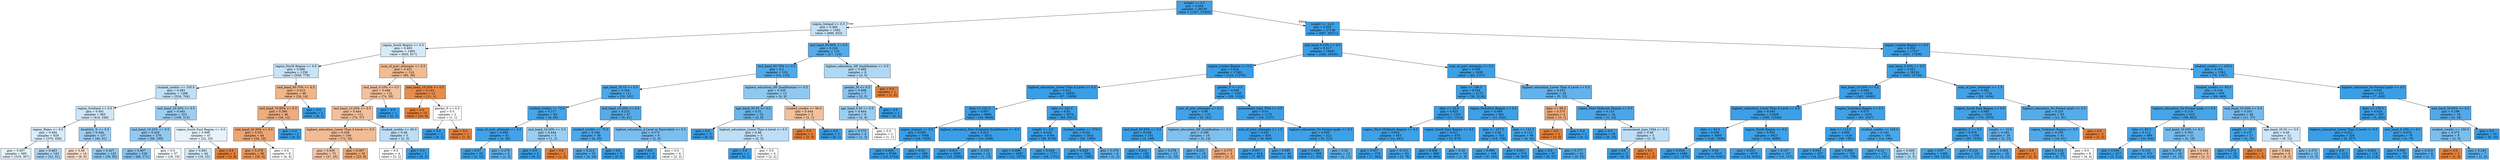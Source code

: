 digraph Tree {
node [shape=box, style="filled", color="black"] ;
0 [label="weight <= 0.5\ngini = 0.066\nsamples = 38730\nvalue = [1327, 37403]", fillcolor="#399de5f6"] ;
1 [label="region_Ireland <= 0.5\ngini = 0.485\nsamples = 1592\nvalue = [660, 932]", fillcolor="#399de54a"] ;
0 -> 1 [labeldistance=2.5, labelangle=45, headlabel="True"] ;
2 [label="region_South Region <= 0.5\ngini = 0.493\nsamples = 1460\nvalue = [643, 817]", fillcolor="#399de536"] ;
1 -> 2 ;
3 [label="region_North Region <= 0.5\ngini = 0.486\nsamples = 1336\nvalue = [558, 778]", fillcolor="#399de548"] ;
2 -> 3 ;
4 [label="studied_credits <= 105.0\ngini = 0.483\nsamples = 1288\nvalue = [524, 764]", fillcolor="#399de550"] ;
3 -> 4 ;
5 [label="region_Scotland <= 0.5\ngini = 0.491\nsamples = 965\nvalue = [416, 549]", fillcolor="#399de53e"] ;
4 -> 5 ;
6 [label="region_Wales <= 0.5\ngini = 0.494\nsamples = 828\nvalue = [370, 458]", fillcolor="#399de531"] ;
5 -> 6 ;
7 [label="gini = 0.497\nsamples = 685\nvalue = [318, 367]", fillcolor="#399de522"] ;
6 -> 7 ;
8 [label="gini = 0.463\nsamples = 143\nvalue = [52, 91]", fillcolor="#399de56d"] ;
6 -> 8 ;
9 [label="disability_N <= 0.5\ngini = 0.446\nsamples = 137\nvalue = [46, 91]", fillcolor="#399de57e"] ;
5 -> 9 ;
10 [label="gini = 0.49\nsamples = 14\nvalue = [8, 6]", fillcolor="#e5813940"] ;
9 -> 10 ;
11 [label="gini = 0.427\nsamples = 123\nvalue = [38, 85]", fillcolor="#399de58d"] ;
9 -> 11 ;
12 [label="imd_band_20-30% <= 0.5\ngini = 0.445\nsamples = 323\nvalue = [108, 215]", fillcolor="#399de57f"] ;
4 -> 12 ;
13 [label="imd_band_10-20% <= 0.5\ngini = 0.429\nsamples = 276\nvalue = [86, 190]", fillcolor="#399de58c"] ;
12 -> 13 ;
14 [label="gini = 0.407\nsamples = 239\nvalue = [68, 171]", fillcolor="#399de59a"] ;
13 -> 14 ;
15 [label="gini = 0.5\nsamples = 37\nvalue = [18, 19]", fillcolor="#399de50d"] ;
13 -> 15 ;
16 [label="region_South East Region <= 0.5\ngini = 0.498\nsamples = 47\nvalue = [22, 25]", fillcolor="#399de51f"] ;
12 -> 16 ;
17 [label="gini = 0.491\nsamples = 44\nvalue = [19, 25]", fillcolor="#399de53d"] ;
16 -> 17 ;
18 [label="gini = 0.0\nsamples = 3\nvalue = [3, 0]", fillcolor="#e58139ff"] ;
16 -> 18 ;
19 [label="imd_band_60-70% <= 0.5\ngini = 0.413\nsamples = 48\nvalue = [34, 14]", fillcolor="#e5813996"] ;
3 -> 19 ;
20 [label="imd_band_70-80% <= 0.5\ngini = 0.386\nsamples = 46\nvalue = [34, 12]", fillcolor="#e58139a5"] ;
19 -> 20 ;
21 [label="imd_band_20-30% <= 0.5\ngini = 0.351\nsamples = 44\nvalue = [34, 10]", fillcolor="#e58139b4"] ;
20 -> 21 ;
22 [label="gini = 0.278\nsamples = 36\nvalue = [30, 6]", fillcolor="#e58139cc"] ;
21 -> 22 ;
23 [label="gini = 0.5\nsamples = 8\nvalue = [4, 4]", fillcolor="#e5813900"] ;
21 -> 23 ;
24 [label="gini = 0.0\nsamples = 2\nvalue = [0, 2]", fillcolor="#399de5ff"] ;
20 -> 24 ;
25 [label="gini = 0.0\nsamples = 2\nvalue = [0, 2]", fillcolor="#399de5ff"] ;
19 -> 25 ;
26 [label="num_of_prev_attempts <= 0.5\ngini = 0.431\nsamples = 124\nvalue = [85, 39]", fillcolor="#e581398a"] ;
2 -> 26 ;
27 [label="imd_band_0-10% <= 0.5\ngini = 0.448\nsamples = 112\nvalue = [74, 38]", fillcolor="#e581397c"] ;
26 -> 27 ;
28 [label="imd_band_10-20% <= 0.5\ngini = 0.444\nsamples = 111\nvalue = [74, 37]", fillcolor="#e581397f"] ;
27 -> 28 ;
29 [label="highest_education_Lower Than A Level <= 0.5\ngini = 0.436\nsamples = 106\nvalue = [72, 34]", fillcolor="#e5813987"] ;
28 -> 29 ;
30 [label="gini = 0.459\nsamples = 73\nvalue = [47, 26]", fillcolor="#e5813972"] ;
29 -> 30 ;
31 [label="gini = 0.367\nsamples = 33\nvalue = [25, 8]", fillcolor="#e58139ad"] ;
29 -> 31 ;
32 [label="studied_credits <= 90.0\ngini = 0.48\nsamples = 5\nvalue = [2, 3]", fillcolor="#399de555"] ;
28 -> 32 ;
33 [label="gini = 0.5\nsamples = 4\nvalue = [2, 2]", fillcolor="#e5813900"] ;
32 -> 33 ;
34 [label="gini = 0.0\nsamples = 1\nvalue = [0, 1]", fillcolor="#399de5ff"] ;
32 -> 34 ;
35 [label="gini = 0.0\nsamples = 1\nvalue = [0, 1]", fillcolor="#399de5ff"] ;
27 -> 35 ;
36 [label="imd_band_10-20% <= 0.5\ngini = 0.153\nsamples = 12\nvalue = [11, 1]", fillcolor="#e58139e8"] ;
26 -> 36 ;
37 [label="gini = 0.0\nsamples = 10\nvalue = [10, 0]", fillcolor="#e58139ff"] ;
36 -> 37 ;
38 [label="gender_F <= 0.5\ngini = 0.5\nsamples = 2\nvalue = [1, 1]", fillcolor="#e5813900"] ;
36 -> 38 ;
39 [label="gini = 0.0\nsamples = 1\nvalue = [0, 1]", fillcolor="#399de5ff"] ;
38 -> 39 ;
40 [label="gini = 0.0\nsamples = 1\nvalue = [1, 0]", fillcolor="#e58139ff"] ;
38 -> 40 ;
41 [label="imd_band_80-90% <= 0.5\ngini = 0.224\nsamples = 132\nvalue = [17, 115]", fillcolor="#399de5d9"] ;
1 -> 41 ;
42 [label="imd_band_60-70% <= 0.5\ngini = 0.2\nsamples = 124\nvalue = [14, 110]", fillcolor="#399de5df"] ;
41 -> 42 ;
43 [label="age_band_35-55 <= 0.5\ngini = 0.164\nsamples = 111\nvalue = [10, 101]", fillcolor="#399de5e6"] ;
42 -> 43 ;
44 [label="studied_credits <= 75.0\ngini = 0.117\nsamples = 64\nvalue = [4, 60]", fillcolor="#399de5ee"] ;
43 -> 44 ;
45 [label="num_of_prev_attempts <= 0.5\ngini = 0.094\nsamples = 61\nvalue = [3, 58]", fillcolor="#399de5f2"] ;
44 -> 45 ;
46 [label="gini = 0.07\nsamples = 55\nvalue = [2, 53]", fillcolor="#399de5f5"] ;
45 -> 46 ;
47 [label="gini = 0.278\nsamples = 6\nvalue = [1, 5]", fillcolor="#399de5cc"] ;
45 -> 47 ;
48 [label="imd_band_10-20% <= 0.5\ngini = 0.444\nsamples = 3\nvalue = [1, 2]", fillcolor="#399de57f"] ;
44 -> 48 ;
49 [label="gini = 0.0\nsamples = 2\nvalue = [0, 2]", fillcolor="#399de5ff"] ;
48 -> 49 ;
50 [label="gini = 0.0\nsamples = 1\nvalue = [1, 0]", fillcolor="#e58139ff"] ;
48 -> 50 ;
51 [label="imd_band_10-20% <= 0.5\ngini = 0.223\nsamples = 47\nvalue = [6, 41]", fillcolor="#399de5da"] ;
43 -> 51 ;
52 [label="studied_credits <= 75.0\ngini = 0.184\nsamples = 39\nvalue = [4, 35]", fillcolor="#399de5e2"] ;
51 -> 52 ;
53 [label="gini = 0.213\nsamples = 33\nvalue = [4, 29]", fillcolor="#399de5dc"] ;
52 -> 53 ;
54 [label="gini = 0.0\nsamples = 6\nvalue = [0, 6]", fillcolor="#399de5ff"] ;
52 -> 54 ;
55 [label="highest_education_A Level or Equivalent <= 0.5\ngini = 0.375\nsamples = 8\nvalue = [2, 6]", fillcolor="#399de5aa"] ;
51 -> 55 ;
56 [label="gini = 0.0\nsamples = 4\nvalue = [0, 4]", fillcolor="#399de5ff"] ;
55 -> 56 ;
57 [label="gini = 0.5\nsamples = 4\nvalue = [2, 2]", fillcolor="#e5813900"] ;
55 -> 57 ;
58 [label="highest_education_HE Qualification <= 0.5\ngini = 0.426\nsamples = 13\nvalue = [4, 9]", fillcolor="#399de58e"] ;
42 -> 58 ;
59 [label="age_band_35-55 <= 0.5\ngini = 0.32\nsamples = 10\nvalue = [2, 8]", fillcolor="#399de5bf"] ;
58 -> 59 ;
60 [label="gini = 0.0\nsamples = 5\nvalue = [0, 5]", fillcolor="#399de5ff"] ;
59 -> 60 ;
61 [label="highest_education_Lower Than A Level <= 0.5\ngini = 0.48\nsamples = 5\nvalue = [2, 3]", fillcolor="#399de555"] ;
59 -> 61 ;
62 [label="gini = 0.0\nsamples = 1\nvalue = [0, 1]", fillcolor="#399de5ff"] ;
61 -> 62 ;
63 [label="gini = 0.5\nsamples = 4\nvalue = [2, 2]", fillcolor="#e5813900"] ;
61 -> 63 ;
64 [label="studied_credits <= 90.0\ngini = 0.444\nsamples = 3\nvalue = [2, 1]", fillcolor="#e581397f"] ;
58 -> 64 ;
65 [label="gini = 0.0\nsamples = 2\nvalue = [2, 0]", fillcolor="#e58139ff"] ;
64 -> 65 ;
66 [label="gini = 0.0\nsamples = 1\nvalue = [0, 1]", fillcolor="#399de5ff"] ;
64 -> 66 ;
67 [label="highest_education_HE Qualification <= 0.5\ngini = 0.469\nsamples = 8\nvalue = [3, 5]", fillcolor="#399de566"] ;
41 -> 67 ;
68 [label="gender_M <= 0.5\ngini = 0.408\nsamples = 7\nvalue = [2, 5]", fillcolor="#399de599"] ;
67 -> 68 ;
69 [label="age_band_0-35 <= 0.5\ngini = 0.444\nsamples = 6\nvalue = [2, 4]", fillcolor="#399de57f"] ;
68 -> 69 ;
70 [label="gini = 0.375\nsamples = 4\nvalue = [1, 3]", fillcolor="#399de5aa"] ;
69 -> 70 ;
71 [label="gini = 0.5\nsamples = 2\nvalue = [1, 1]", fillcolor="#e5813900"] ;
69 -> 71 ;
72 [label="gini = 0.0\nsamples = 1\nvalue = [0, 1]", fillcolor="#399de5ff"] ;
68 -> 72 ;
73 [label="gini = 0.0\nsamples = 1\nvalue = [1, 0]", fillcolor="#e58139ff"] ;
67 -> 73 ;
74 [label="weight <= 14.0\ngini = 0.035\nsamples = 37138\nvalue = [667, 36471]", fillcolor="#399de5fa"] ;
0 -> 74 [labeldistance=2.5, labelangle=-45, headlabel="False"] ;
75 [label="imd_band_0-10% <= 0.5\ngini = 0.017\nsamples = 19601\nvalue = [166, 19435]", fillcolor="#399de5fd"] ;
74 -> 75 ;
76 [label="region_London Region <= 0.5\ngini = 0.014\nsamples = 17401\nvalue = [123, 17278]", fillcolor="#399de5fd"] ;
75 -> 76 ;
77 [label="highest_education_Lower Than A Level <= 0.5\ngini = 0.012\nsamples = 16056\nvalue = [97, 15959]", fillcolor="#399de5fd"] ;
76 -> 77 ;
78 [label="date <= 141.5\ngini = 0.007\nsamples = 9682\nvalue = [34, 9648]", fillcolor="#399de5fe"] ;
77 -> 78 ;
79 [label="region_Ireland <= 0.5\ngini = 0.005\nsamples = 7068\nvalue = [18, 7050]", fillcolor="#399de5fe"] ;
78 -> 79 ;
80 [label="gini = 0.004\nsamples = 6769\nvalue = [15, 6754]", fillcolor="#399de5fe"] ;
79 -> 80 ;
81 [label="gini = 0.02\nsamples = 299\nvalue = [3, 296]", fillcolor="#399de5fc"] ;
79 -> 81 ;
82 [label="highest_education_Post Graduate Qualification <= 0.5\ngini = 0.012\nsamples = 2614\nvalue = [16, 2598]", fillcolor="#399de5fd"] ;
78 -> 82 ;
83 [label="gini = 0.011\nsamples = 2600\nvalue = [15, 2585]", fillcolor="#399de5fe"] ;
82 -> 83 ;
84 [label="gini = 0.133\nsamples = 14\nvalue = [1, 13]", fillcolor="#399de5eb"] ;
82 -> 84 ;
85 [label="date <= 141.5\ngini = 0.02\nsamples = 6374\nvalue = [63, 6311]", fillcolor="#399de5fc"] ;
77 -> 85 ;
86 [label="weight <= 3.0\ngini = 0.016\nsamples = 4764\nvalue = [38, 4726]", fillcolor="#399de5fd"] ;
85 -> 86 ;
87 [label="gini = 0.008\nsamples = 2987\nvalue = [12, 2975]", fillcolor="#399de5fe"] ;
86 -> 87 ;
88 [label="gini = 0.029\nsamples = 1777\nvalue = [26, 1751]", fillcolor="#399de5fb"] ;
86 -> 88 ;
89 [label="studied_credits <= 270.0\ngini = 0.031\nsamples = 1610\nvalue = [25, 1585]", fillcolor="#399de5fb"] ;
85 -> 89 ;
90 [label="gini = 0.029\nsamples = 1604\nvalue = [24, 1580]", fillcolor="#399de5fb"] ;
89 -> 90 ;
91 [label="gini = 0.278\nsamples = 6\nvalue = [1, 5]", fillcolor="#399de5cc"] ;
89 -> 91 ;
92 [label="gender_F <= 0.5\ngini = 0.038\nsamples = 1345\nvalue = [26, 1319]", fillcolor="#399de5fa"] ;
76 -> 92 ;
93 [label="num_of_prev_attempts <= 0.5\ngini = 0.09\nsamples = 170\nvalue = [8, 162]", fillcolor="#399de5f2"] ;
92 -> 93 ;
94 [label="imd_band_50-60% <= 0.5\ngini = 0.039\nsamples = 151\nvalue = [3, 148]", fillcolor="#399de5fa"] ;
93 -> 94 ;
95 [label="gini = 0.014\nsamples = 139\nvalue = [1, 138]", fillcolor="#399de5fd"] ;
94 -> 95 ;
96 [label="gini = 0.278\nsamples = 12\nvalue = [2, 10]", fillcolor="#399de5cc"] ;
94 -> 96 ;
97 [label="highest_education_HE Qualification <= 0.5\ngini = 0.388\nsamples = 19\nvalue = [5, 14]", fillcolor="#399de5a4"] ;
93 -> 97 ;
98 [label="gini = 0.231\nsamples = 15\nvalue = [2, 13]", fillcolor="#399de5d8"] ;
97 -> 98 ;
99 [label="gini = 0.375\nsamples = 4\nvalue = [3, 1]", fillcolor="#e58139aa"] ;
97 -> 99 ;
100 [label="assessment_type_TMA <= 0.5\ngini = 0.03\nsamples = 1175\nvalue = [18, 1157]", fillcolor="#399de5fb"] ;
92 -> 100 ;
101 [label="num_of_prev_attempts <= 1.5\ngini = 0.021\nsamples = 854\nvalue = [9, 845]", fillcolor="#399de5fc"] ;
100 -> 101 ;
102 [label="gini = 0.017\nsamples = 814\nvalue = [7, 807]", fillcolor="#399de5fd"] ;
101 -> 102 ;
103 [label="gini = 0.095\nsamples = 40\nvalue = [2, 38]", fillcolor="#399de5f2"] ;
101 -> 103 ;
104 [label="highest_education_No Formal quals <= 0.5\ngini = 0.055\nsamples = 321\nvalue = [9, 312]", fillcolor="#399de5f8"] ;
100 -> 104 ;
105 [label="gini = 0.044\nsamples = 308\nvalue = [7, 301]", fillcolor="#399de5f9"] ;
104 -> 105 ;
106 [label="gini = 0.26\nsamples = 13\nvalue = [2, 11]", fillcolor="#399de5d1"] ;
104 -> 106 ;
107 [label="num_of_prev_attempts <= 2.5\ngini = 0.038\nsamples = 2200\nvalue = [43, 2157]", fillcolor="#399de5fa"] ;
75 -> 107 ;
108 [label="date <= 106.5\ngini = 0.034\nsamples = 2172\nvalue = [38, 2134]", fillcolor="#399de5fa"] ;
107 -> 108 ;
109 [label="date <= 33.0\ngini = 0.025\nsamples = 1331\nvalue = [17, 1314]", fillcolor="#399de5fc"] ;
108 -> 109 ;
110 [label="region_West Midlands Region <= 0.5\ngini = 0.052\nsamples = 453\nvalue = [12, 441]", fillcolor="#399de5f8"] ;
109 -> 110 ;
111 [label="gini = 0.037\nsamples = 370\nvalue = [7, 363]", fillcolor="#399de5fa"] ;
110 -> 111 ;
112 [label="gini = 0.113\nsamples = 83\nvalue = [5, 78]", fillcolor="#399de5ef"] ;
110 -> 112 ;
113 [label="region_South East Region <= 0.5\ngini = 0.011\nsamples = 878\nvalue = [5, 873]", fillcolor="#399de5fe"] ;
109 -> 113 ;
114 [label="gini = 0.009\nsamples = 868\nvalue = [4, 864]", fillcolor="#399de5fe"] ;
113 -> 114 ;
115 [label="gini = 0.18\nsamples = 10\nvalue = [1, 9]", fillcolor="#399de5e3"] ;
113 -> 115 ;
116 [label="region_Yorkshire Region <= 0.5\ngini = 0.049\nsamples = 841\nvalue = [21, 820]", fillcolor="#399de5f8"] ;
108 -> 116 ;
117 [label="date <= 127.5\ngini = 0.04\nsamples = 743\nvalue = [15, 728]", fillcolor="#399de5fa"] ;
116 -> 117 ;
118 [label="gini = 0.068\nsamples = 169\nvalue = [6, 163]", fillcolor="#399de5f6"] ;
117 -> 118 ;
119 [label="gini = 0.031\nsamples = 574\nvalue = [9, 565]", fillcolor="#399de5fb"] ;
117 -> 119 ;
120 [label="date <= 141.5\ngini = 0.115\nsamples = 98\nvalue = [6, 92]", fillcolor="#399de5ee"] ;
116 -> 120 ;
121 [label="gini = 0.0\nsamples = 37\nvalue = [0, 37]", fillcolor="#399de5ff"] ;
120 -> 121 ;
122 [label="gini = 0.177\nsamples = 61\nvalue = [6, 55]", fillcolor="#399de5e3"] ;
120 -> 122 ;
123 [label="highest_education_Lower Than A Level <= 0.5\ngini = 0.293\nsamples = 28\nvalue = [5, 23]", fillcolor="#399de5c8"] ;
107 -> 123 ;
124 [label="date <= 99.5\ngini = 0.375\nsamples = 4\nvalue = [3, 1]", fillcolor="#e58139aa"] ;
123 -> 124 ;
125 [label="gini = 0.0\nsamples = 3\nvalue = [3, 0]", fillcolor="#e58139ff"] ;
124 -> 125 ;
126 [label="gini = 0.0\nsamples = 1\nvalue = [0, 1]", fillcolor="#399de5ff"] ;
124 -> 126 ;
127 [label="region_West Midlands Region <= 0.5\ngini = 0.153\nsamples = 24\nvalue = [2, 22]", fillcolor="#399de5e8"] ;
123 -> 127 ;
128 [label="gini = 0.0\nsamples = 19\nvalue = [0, 19]", fillcolor="#399de5ff"] ;
127 -> 128 ;
129 [label="assessment_type_CMA <= 0.5\ngini = 0.48\nsamples = 5\nvalue = [2, 3]", fillcolor="#399de555"] ;
127 -> 129 ;
130 [label="gini = 0.0\nsamples = 3\nvalue = [0, 3]", fillcolor="#399de5ff"] ;
129 -> 130 ;
131 [label="gini = 0.0\nsamples = 2\nvalue = [2, 0]", fillcolor="#e58139ff"] ;
129 -> 131 ;
132 [label="region_London Region <= 0.5\ngini = 0.056\nsamples = 17537\nvalue = [501, 17036]", fillcolor="#399de5f8"] ;
74 -> 132 ;
133 [label="imd_band_0-10% <= 0.5\ngini = 0.051\nsamples = 16154\nvalue = [425, 15729]", fillcolor="#399de5f8"] ;
132 -> 133 ;
134 [label="imd_band_10-20% <= 0.5\ngini = 0.046\nsamples = 14438\nvalue = [343, 14095]", fillcolor="#399de5f9"] ;
133 -> 134 ;
135 [label="highest_education_Lower Than A Level <= 0.5\ngini = 0.043\nsamples = 12828\nvalue = [280, 12548]", fillcolor="#399de5f9"] ;
134 -> 135 ;
136 [label="date <= 64.5\ngini = 0.036\nsamples = 8005\nvalue = [146, 7859]", fillcolor="#399de5fa"] ;
135 -> 136 ;
137 [label="gini = 0.016\nsamples = 1490\nvalue = [12, 1478]", fillcolor="#399de5fd"] ;
136 -> 137 ;
138 [label="gini = 0.04\nsamples = 6515\nvalue = [134, 6381]", fillcolor="#399de5fa"] ;
136 -> 138 ;
139 [label="region_North Region <= 0.5\ngini = 0.054\nsamples = 4823\nvalue = [134, 4689]", fillcolor="#399de5f8"] ;
135 -> 139 ;
140 [label="gini = 0.052\nsamples = 4676\nvalue = [124, 4552]", fillcolor="#399de5f8"] ;
139 -> 140 ;
141 [label="gini = 0.127\nsamples = 147\nvalue = [10, 137]", fillcolor="#399de5ec"] ;
139 -> 141 ;
142 [label="region_Yorkshire Region <= 0.5\ngini = 0.075\nsamples = 1610\nvalue = [63, 1547]", fillcolor="#399de5f5"] ;
134 -> 142 ;
143 [label="date <= 113.5\ngini = 0.066\nsamples = 1430\nvalue = [49, 1381]", fillcolor="#399de5f6"] ;
142 -> 143 ;
144 [label="gini = 0.043\nsamples = 637\nvalue = [14, 623]", fillcolor="#399de5f9"] ;
143 -> 144 ;
145 [label="gini = 0.084\nsamples = 793\nvalue = [35, 758]", fillcolor="#399de5f3"] ;
143 -> 145 ;
146 [label="studied_credits <= 165.0\ngini = 0.143\nsamples = 180\nvalue = [14, 166]", fillcolor="#399de5e9"] ;
142 -> 146 ;
147 [label="gini = 0.12\nsamples = 172\nvalue = [11, 161]", fillcolor="#399de5ee"] ;
146 -> 147 ;
148 [label="gini = 0.469\nsamples = 8\nvalue = [3, 5]", fillcolor="#399de566"] ;
146 -> 148 ;
149 [label="num_of_prev_attempts <= 1.5\ngini = 0.091\nsamples = 1716\nvalue = [82, 1634]", fillcolor="#399de5f2"] ;
133 -> 149 ;
150 [label="region_South East Region <= 0.5\ngini = 0.083\nsamples = 1623\nvalue = [70, 1553]", fillcolor="#399de5f4"] ;
149 -> 150 ;
151 [label="disability_Y <= 0.5\ngini = 0.078\nsamples = 1595\nvalue = [65, 1530]", fillcolor="#399de5f4"] ;
150 -> 151 ;
152 [label="gini = 0.07\nsamples = 1369\nvalue = [50, 1319]", fillcolor="#399de5f5"] ;
151 -> 152 ;
153 [label="gini = 0.124\nsamples = 226\nvalue = [15, 211]", fillcolor="#399de5ed"] ;
151 -> 153 ;
154 [label="weight <= 19.0\ngini = 0.293\nsamples = 28\nvalue = [5, 23]", fillcolor="#399de5c8"] ;
150 -> 154 ;
155 [label="gini = 0.204\nsamples = 26\nvalue = [3, 23]", fillcolor="#399de5de"] ;
154 -> 155 ;
156 [label="gini = 0.0\nsamples = 2\nvalue = [2, 0]", fillcolor="#e58139ff"] ;
154 -> 156 ;
157 [label="highest_education_No Formal quals <= 0.5\ngini = 0.225\nsamples = 93\nvalue = [12, 81]", fillcolor="#399de5d9"] ;
149 -> 157 ;
158 [label="region_Yorkshire Region <= 0.5\ngini = 0.196\nsamples = 91\nvalue = [10, 81]", fillcolor="#399de5e0"] ;
157 -> 158 ;
159 [label="gini = 0.134\nsamples = 83\nvalue = [6, 77]", fillcolor="#399de5eb"] ;
158 -> 159 ;
160 [label="gini = 0.5\nsamples = 8\nvalue = [4, 4]", fillcolor="#e5813900"] ;
158 -> 160 ;
161 [label="gini = 0.0\nsamples = 2\nvalue = [2, 0]", fillcolor="#e58139ff"] ;
157 -> 161 ;
162 [label="studied_credits <= 105.0\ngini = 0.104\nsamples = 1383\nvalue = [76, 1307]", fillcolor="#399de5f0"] ;
132 -> 162 ;
163 [label="studied_credits <= 65.0\ngini = 0.134\nsamples = 958\nvalue = [69, 889]", fillcolor="#399de5eb"] ;
162 -> 163 ;
164 [label="highest_education_No Formal quals <= 0.5\ngini = 0.119\nsamples = 910\nvalue = [58, 852]", fillcolor="#399de5ee"] ;
163 -> 164 ;
165 [label="date <= 85.5\ngini = 0.112\nsamples = 889\nvalue = [53, 836]", fillcolor="#399de5ef"] ;
164 -> 165 ;
166 [label="gini = 0.045\nsamples = 217\nvalue = [5, 212]", fillcolor="#399de5f9"] ;
165 -> 166 ;
167 [label="gini = 0.133\nsamples = 672\nvalue = [48, 624]", fillcolor="#399de5eb"] ;
165 -> 167 ;
168 [label="imd_band_10-20% <= 0.5\ngini = 0.363\nsamples = 21\nvalue = [5, 16]", fillcolor="#399de5af"] ;
164 -> 168 ;
169 [label="gini = 0.278\nsamples = 18\nvalue = [3, 15]", fillcolor="#399de5cc"] ;
168 -> 169 ;
170 [label="gini = 0.444\nsamples = 3\nvalue = [2, 1]", fillcolor="#e581397f"] ;
168 -> 170 ;
171 [label="imd_band_10-20% <= 0.5\ngini = 0.353\nsamples = 48\nvalue = [11, 37]", fillcolor="#399de5b3"] ;
163 -> 171 ;
172 [label="weight <= 19.0\ngini = 0.137\nsamples = 27\nvalue = [2, 25]", fillcolor="#399de5eb"] ;
171 -> 172 ;
173 [label="gini = 0.074\nsamples = 26\nvalue = [1, 25]", fillcolor="#399de5f5"] ;
172 -> 173 ;
174 [label="gini = 0.0\nsamples = 1\nvalue = [1, 0]", fillcolor="#e58139ff"] ;
172 -> 174 ;
175 [label="age_band_35-55 <= 0.5\ngini = 0.49\nsamples = 21\nvalue = [9, 12]", fillcolor="#399de540"] ;
171 -> 175 ;
176 [label="gini = 0.444\nsamples = 9\nvalue = [6, 3]", fillcolor="#e581397f"] ;
175 -> 176 ;
177 [label="gini = 0.375\nsamples = 12\nvalue = [3, 9]", fillcolor="#399de5aa"] ;
175 -> 177 ;
178 [label="highest_education_No Formal quals <= 0.5\ngini = 0.032\nsamples = 425\nvalue = [7, 418]", fillcolor="#399de5fb"] ;
162 -> 178 ;
179 [label="date <= 176.5\ngini = 0.024\nsamples = 407\nvalue = [5, 402]", fillcolor="#399de5fc"] ;
178 -> 179 ;
180 [label="highest_education_Lower Than A Level <= 0.5\ngini = 0.012\nsamples = 329\nvalue = [2, 327]", fillcolor="#399de5fd"] ;
179 -> 180 ;
181 [label="gini = 0.0\nsamples = 213\nvalue = [0, 213]", fillcolor="#399de5ff"] ;
180 -> 181 ;
182 [label="gini = 0.034\nsamples = 116\nvalue = [2, 114]", fillcolor="#399de5fb"] ;
180 -> 182 ;
183 [label="imd_band_0-10% <= 0.5\ngini = 0.074\nsamples = 78\nvalue = [3, 75]", fillcolor="#399de5f5"] ;
179 -> 183 ;
184 [label="gini = 0.056\nsamples = 70\nvalue = [2, 68]", fillcolor="#399de5f8"] ;
183 -> 184 ;
185 [label="gini = 0.219\nsamples = 8\nvalue = [1, 7]", fillcolor="#399de5db"] ;
183 -> 185 ;
186 [label="imd_band_50-60% <= 0.5\ngini = 0.198\nsamples = 18\nvalue = [2, 16]", fillcolor="#399de5df"] ;
178 -> 186 ;
187 [label="studied_credits <= 150.0\ngini = 0.375\nsamples = 8\nvalue = [2, 6]", fillcolor="#399de5aa"] ;
186 -> 187 ;
188 [label="gini = 0.0\nsamples = 1\nvalue = [1, 0]", fillcolor="#e58139ff"] ;
187 -> 188 ;
189 [label="gini = 0.245\nsamples = 7\nvalue = [1, 6]", fillcolor="#399de5d4"] ;
187 -> 189 ;
190 [label="gini = 0.0\nsamples = 10\nvalue = [0, 10]", fillcolor="#399de5ff"] ;
186 -> 190 ;
}